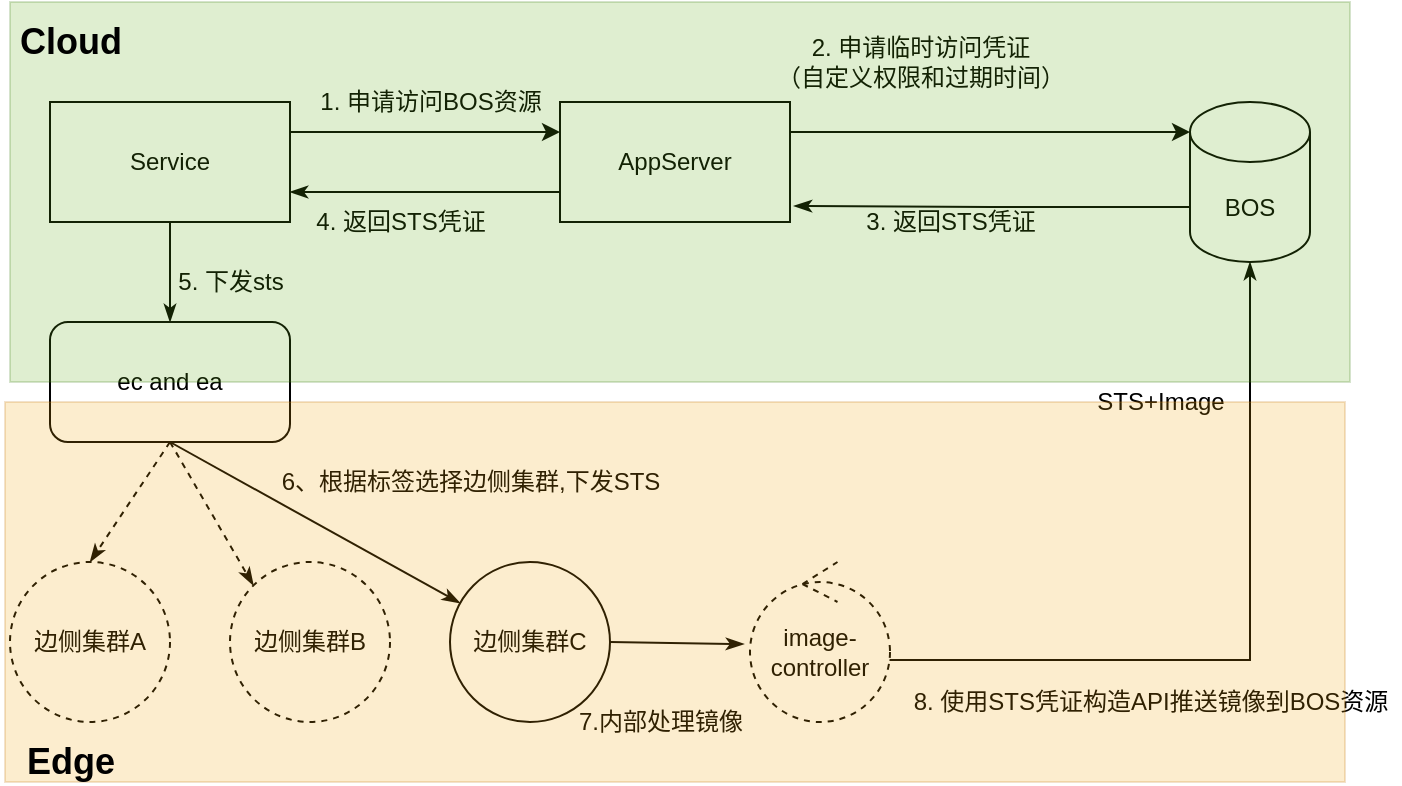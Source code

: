 <mxfile version="14.0.0" type="github">
  <diagram id="1uVkQPJ1SdvVHeMco_UJ" name="Page-1">
    <mxGraphModel dx="1426" dy="803" grid="1" gridSize="10" guides="1" tooltips="1" connect="1" arrows="1" fold="1" page="1" pageScale="1" pageWidth="827" pageHeight="1169" math="0" shadow="0">
      <root>
        <mxCell id="0" />
        <mxCell id="1" parent="0" />
        <mxCell id="F1krxXXASnUanRHgjHse-11" style="edgeStyle=orthogonalEdgeStyle;rounded=0;orthogonalLoop=1;jettySize=auto;html=1;exitX=1;exitY=0.25;exitDx=0;exitDy=0;entryX=0;entryY=0.25;entryDx=0;entryDy=0;" parent="1" source="F1krxXXASnUanRHgjHse-1" target="F1krxXXASnUanRHgjHse-10" edge="1">
          <mxGeometry relative="1" as="geometry" />
        </mxCell>
        <mxCell id="F1krxXXASnUanRHgjHse-25" style="edgeStyle=orthogonalEdgeStyle;rounded=0;orthogonalLoop=1;jettySize=auto;html=1;exitX=0.5;exitY=1;exitDx=0;exitDy=0;entryX=0.5;entryY=0;entryDx=0;entryDy=0;endArrow=classicThin;endFill=1;" parent="1" source="F1krxXXASnUanRHgjHse-1" target="F1krxXXASnUanRHgjHse-24" edge="1">
          <mxGeometry relative="1" as="geometry" />
        </mxCell>
        <mxCell id="F1krxXXASnUanRHgjHse-1" value="Service" style="rounded=0;whiteSpace=wrap;html=1;" parent="1" vertex="1">
          <mxGeometry x="40" y="170" width="120" height="60" as="geometry" />
        </mxCell>
        <mxCell id="F1krxXXASnUanRHgjHse-13" style="edgeStyle=orthogonalEdgeStyle;rounded=0;orthogonalLoop=1;jettySize=auto;html=1;exitX=1;exitY=0.25;exitDx=0;exitDy=0;entryX=0;entryY=0;entryDx=0;entryDy=15;entryPerimeter=0;" parent="1" source="F1krxXXASnUanRHgjHse-10" target="F1krxXXASnUanRHgjHse-16" edge="1">
          <mxGeometry relative="1" as="geometry">
            <mxPoint x="500" y="185" as="targetPoint" />
          </mxGeometry>
        </mxCell>
        <mxCell id="F1krxXXASnUanRHgjHse-22" style="edgeStyle=orthogonalEdgeStyle;rounded=0;orthogonalLoop=1;jettySize=auto;html=1;exitX=0;exitY=0.75;exitDx=0;exitDy=0;endArrow=classicThin;endFill=1;entryX=1;entryY=0.75;entryDx=0;entryDy=0;" parent="1" source="F1krxXXASnUanRHgjHse-10" target="F1krxXXASnUanRHgjHse-1" edge="1">
          <mxGeometry relative="1" as="geometry">
            <mxPoint x="170" y="215" as="targetPoint" />
          </mxGeometry>
        </mxCell>
        <mxCell id="F1krxXXASnUanRHgjHse-10" value="AppServer" style="rounded=0;whiteSpace=wrap;html=1;" parent="1" vertex="1">
          <mxGeometry x="295" y="170" width="115" height="60" as="geometry" />
        </mxCell>
        <mxCell id="F1krxXXASnUanRHgjHse-12" value="1. 申请访问BOS资源" style="text;html=1;align=center;verticalAlign=middle;resizable=0;points=[];autosize=1;" parent="1" vertex="1">
          <mxGeometry x="165" y="160" width="130" height="20" as="geometry" />
        </mxCell>
        <mxCell id="F1krxXXASnUanRHgjHse-14" value="2. 申请临时访问凭证&lt;br&gt;（自定义权限和过期时间）" style="text;html=1;align=center;verticalAlign=middle;resizable=0;points=[];autosize=1;" parent="1" vertex="1">
          <mxGeometry x="395" y="135" width="160" height="30" as="geometry" />
        </mxCell>
        <mxCell id="F1krxXXASnUanRHgjHse-20" style="edgeStyle=orthogonalEdgeStyle;rounded=0;orthogonalLoop=1;jettySize=auto;html=1;exitX=0;exitY=0;exitDx=0;exitDy=52.5;exitPerimeter=0;entryX=1.017;entryY=0.867;entryDx=0;entryDy=0;entryPerimeter=0;endArrow=classicThin;endFill=1;" parent="1" source="F1krxXXASnUanRHgjHse-16" target="F1krxXXASnUanRHgjHse-10" edge="1">
          <mxGeometry relative="1" as="geometry" />
        </mxCell>
        <mxCell id="F1krxXXASnUanRHgjHse-35" style="edgeStyle=orthogonalEdgeStyle;rounded=0;orthogonalLoop=1;jettySize=auto;html=1;exitX=0.986;exitY=0.613;exitDx=0;exitDy=0;exitPerimeter=0;entryX=0.5;entryY=1;entryDx=0;entryDy=0;entryPerimeter=0;endArrow=classicThin;endFill=1;" parent="1" source="F1krxXXASnUanRHgjHse-32" target="F1krxXXASnUanRHgjHse-16" edge="1">
          <mxGeometry relative="1" as="geometry">
            <Array as="points">
              <mxPoint x="640" y="449" />
            </Array>
          </mxGeometry>
        </mxCell>
        <mxCell id="F1krxXXASnUanRHgjHse-16" value="BOS" style="shape=cylinder3;whiteSpace=wrap;html=1;boundedLbl=1;backgroundOutline=1;size=15;" parent="1" vertex="1">
          <mxGeometry x="610" y="170" width="60" height="80" as="geometry" />
        </mxCell>
        <mxCell id="F1krxXXASnUanRHgjHse-21" value="3. 返回STS凭证" style="text;html=1;align=center;verticalAlign=middle;resizable=0;points=[];autosize=1;" parent="1" vertex="1">
          <mxGeometry x="440" y="220" width="100" height="20" as="geometry" />
        </mxCell>
        <mxCell id="F1krxXXASnUanRHgjHse-23" value="4. 返回STS凭证" style="text;html=1;align=center;verticalAlign=middle;resizable=0;points=[];autosize=1;" parent="1" vertex="1">
          <mxGeometry x="165" y="220" width="100" height="20" as="geometry" />
        </mxCell>
        <mxCell id="F1krxXXASnUanRHgjHse-30" style="rounded=0;orthogonalLoop=1;jettySize=auto;html=1;exitX=0.5;exitY=1;exitDx=0;exitDy=0;endArrow=classicThin;endFill=1;" parent="1" source="F1krxXXASnUanRHgjHse-24" target="F1krxXXASnUanRHgjHse-29" edge="1">
          <mxGeometry relative="1" as="geometry" />
        </mxCell>
        <mxCell id="F1krxXXASnUanRHgjHse-36" style="rounded=0;orthogonalLoop=1;jettySize=auto;html=1;exitX=0.5;exitY=1;exitDx=0;exitDy=0;entryX=0.5;entryY=0;entryDx=0;entryDy=0;endArrow=classicThin;endFill=1;dashed=1;" parent="1" source="F1krxXXASnUanRHgjHse-24" target="F1krxXXASnUanRHgjHse-27" edge="1">
          <mxGeometry relative="1" as="geometry" />
        </mxCell>
        <mxCell id="F1krxXXASnUanRHgjHse-37" style="edgeStyle=none;rounded=0;orthogonalLoop=1;jettySize=auto;html=1;exitX=0.5;exitY=1;exitDx=0;exitDy=0;entryX=0;entryY=0;entryDx=0;entryDy=0;dashed=1;endArrow=classicThin;endFill=1;" parent="1" source="F1krxXXASnUanRHgjHse-24" target="F1krxXXASnUanRHgjHse-28" edge="1">
          <mxGeometry relative="1" as="geometry" />
        </mxCell>
        <mxCell id="F1krxXXASnUanRHgjHse-24" value="ec and ea" style="rounded=1;whiteSpace=wrap;html=1;" parent="1" vertex="1">
          <mxGeometry x="40" y="280" width="120" height="60" as="geometry" />
        </mxCell>
        <mxCell id="F1krxXXASnUanRHgjHse-26" value="5. 下发sts" style="text;html=1;align=center;verticalAlign=middle;resizable=0;points=[];autosize=1;" parent="1" vertex="1">
          <mxGeometry x="95" y="250" width="70" height="20" as="geometry" />
        </mxCell>
        <mxCell id="F1krxXXASnUanRHgjHse-27" value="边侧集群A" style="ellipse;whiteSpace=wrap;html=1;aspect=fixed;dashed=1;" parent="1" vertex="1">
          <mxGeometry x="20" y="400" width="80" height="80" as="geometry" />
        </mxCell>
        <mxCell id="F1krxXXASnUanRHgjHse-28" value="边侧集群B" style="ellipse;whiteSpace=wrap;html=1;aspect=fixed;dashed=1;" parent="1" vertex="1">
          <mxGeometry x="130" y="400" width="80" height="80" as="geometry" />
        </mxCell>
        <mxCell id="F1krxXXASnUanRHgjHse-33" style="edgeStyle=none;rounded=0;orthogonalLoop=1;jettySize=auto;html=1;exitX=1;exitY=0.5;exitDx=0;exitDy=0;entryX=-0.043;entryY=0.513;entryDx=0;entryDy=0;entryPerimeter=0;endArrow=classicThin;endFill=1;" parent="1" source="F1krxXXASnUanRHgjHse-29" target="F1krxXXASnUanRHgjHse-32" edge="1">
          <mxGeometry relative="1" as="geometry" />
        </mxCell>
        <mxCell id="F1krxXXASnUanRHgjHse-29" value="边侧集群C" style="ellipse;whiteSpace=wrap;html=1;aspect=fixed;" parent="1" vertex="1">
          <mxGeometry x="240" y="400" width="80" height="80" as="geometry" />
        </mxCell>
        <mxCell id="F1krxXXASnUanRHgjHse-31" value="6、根据标签选择边侧集群,下发STS" style="text;html=1;align=center;verticalAlign=middle;resizable=0;points=[];autosize=1;" parent="1" vertex="1">
          <mxGeometry x="150" y="350" width="200" height="20" as="geometry" />
        </mxCell>
        <mxCell id="F1krxXXASnUanRHgjHse-32" value="image-controller" style="ellipse;shape=umlControl;whiteSpace=wrap;html=1;dashed=1;" parent="1" vertex="1">
          <mxGeometry x="390" y="400" width="70" height="80" as="geometry" />
        </mxCell>
        <mxCell id="F1krxXXASnUanRHgjHse-34" value="7.内部处理镜像" style="text;html=1;align=center;verticalAlign=middle;resizable=0;points=[];autosize=1;" parent="1" vertex="1">
          <mxGeometry x="295" y="470" width="100" height="20" as="geometry" />
        </mxCell>
        <mxCell id="F1krxXXASnUanRHgjHse-38" value="8. 使用STS凭证构造API推送镜像到BOS资源" style="text;html=1;align=center;verticalAlign=middle;resizable=0;points=[];autosize=1;" parent="1" vertex="1">
          <mxGeometry x="465" y="460" width="250" height="20" as="geometry" />
        </mxCell>
        <mxCell id="F1krxXXASnUanRHgjHse-39" value="STS+Image" style="text;html=1;align=center;verticalAlign=middle;resizable=0;points=[];autosize=1;" parent="1" vertex="1">
          <mxGeometry x="555" y="310" width="80" height="20" as="geometry" />
        </mxCell>
        <mxCell id="7C-spyX-DlShwaEa2Aa3-1" value="" style="rounded=0;whiteSpace=wrap;html=1;opacity=20;fillColor=#60a917;strokeColor=#2D7600;fontColor=#ffffff;" vertex="1" parent="1">
          <mxGeometry x="20" y="120" width="670" height="190" as="geometry" />
        </mxCell>
        <mxCell id="7C-spyX-DlShwaEa2Aa3-2" value="" style="rounded=0;whiteSpace=wrap;html=1;opacity=20;fillColor=#f0a30a;strokeColor=#BD7000;fontColor=#ffffff;" vertex="1" parent="1">
          <mxGeometry x="17.5" y="320" width="670" height="190" as="geometry" />
        </mxCell>
        <mxCell id="7C-spyX-DlShwaEa2Aa3-3" value="&lt;font style=&quot;font-size: 18px&quot;&gt;&lt;b&gt;Cloud&lt;/b&gt;&lt;/font&gt;" style="text;html=1;align=center;verticalAlign=middle;resizable=0;points=[];autosize=1;" vertex="1" parent="1">
          <mxGeometry x="15" y="130" width="70" height="20" as="geometry" />
        </mxCell>
        <mxCell id="7C-spyX-DlShwaEa2Aa3-4" value="&lt;font style=&quot;font-size: 18px&quot;&gt;&lt;b&gt;Edge&lt;/b&gt;&lt;/font&gt;" style="text;html=1;align=center;verticalAlign=middle;resizable=0;points=[];autosize=1;" vertex="1" parent="1">
          <mxGeometry x="20" y="490" width="60" height="20" as="geometry" />
        </mxCell>
      </root>
    </mxGraphModel>
  </diagram>
</mxfile>
